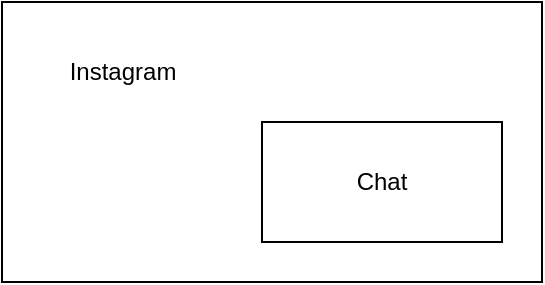 <mxfile version="24.7.17">
  <diagram name="Strona-1" id="6NEOMfamgGCLaxv05cQP">
    <mxGraphModel dx="1434" dy="746" grid="1" gridSize="10" guides="1" tooltips="1" connect="1" arrows="1" fold="1" page="1" pageScale="1" pageWidth="827" pageHeight="1169" math="0" shadow="0">
      <root>
        <mxCell id="0" />
        <mxCell id="1" parent="0" />
        <mxCell id="0jF9BaUtJE8uIMlRkzXw-1" value="" style="rounded=0;whiteSpace=wrap;html=1;" vertex="1" parent="1">
          <mxGeometry x="30" y="30" width="270" height="140" as="geometry" />
        </mxCell>
        <mxCell id="0jF9BaUtJE8uIMlRkzXw-2" value="Instagram" style="text;html=1;align=center;verticalAlign=middle;resizable=0;points=[];autosize=1;strokeColor=none;fillColor=none;" vertex="1" parent="1">
          <mxGeometry x="50" y="50" width="80" height="30" as="geometry" />
        </mxCell>
        <mxCell id="0jF9BaUtJE8uIMlRkzXw-3" value="Chat" style="rounded=0;whiteSpace=wrap;html=1;" vertex="1" parent="1">
          <mxGeometry x="160" y="90" width="120" height="60" as="geometry" />
        </mxCell>
      </root>
    </mxGraphModel>
  </diagram>
</mxfile>
